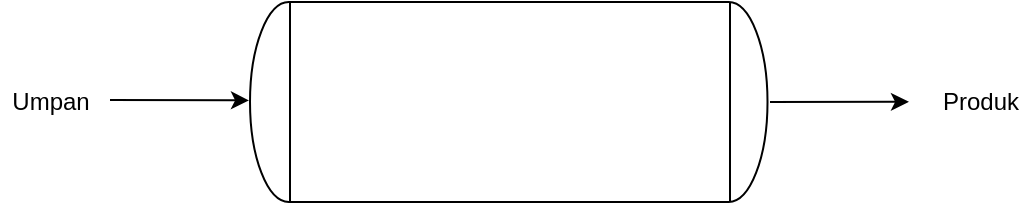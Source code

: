 <mxfile version="17.4.0" type="device"><diagram id="iEBZaaFLhpkDuXDW4NYA" name="Page-1"><mxGraphModel dx="730" dy="308" grid="1" gridSize="10" guides="1" tooltips="1" connect="1" arrows="1" fold="1" page="1" pageScale="1" pageWidth="4681" pageHeight="3300" math="0" shadow="0"><root><mxCell id="0"/><mxCell id="1" parent="0"/><mxCell id="e8UfHREfHnLkGrR9sAVQ-1" value="" style="shape=mxgraph.pid.vessels.pressurized_vessel;html=1;pointerEvents=1;align=center;verticalLabelPosition=bottom;verticalAlign=top;dashed=0;rotation=90;fillColor=none;" vertex="1" parent="1"><mxGeometry x="629.38" y="150.63" width="100" height="258.75" as="geometry"/></mxCell><mxCell id="e8UfHREfHnLkGrR9sAVQ-4" value="" style="endArrow=none;html=1;rounded=0;fillColor=none;" edge="1" parent="1"><mxGeometry width="50" height="50" relative="1" as="geometry"><mxPoint x="790" y="330" as="sourcePoint"/><mxPoint x="790" y="230" as="targetPoint"/></mxGeometry></mxCell><mxCell id="e8UfHREfHnLkGrR9sAVQ-5" value="" style="endArrow=none;html=1;rounded=0;fillColor=none;" edge="1" parent="1"><mxGeometry width="50" height="50" relative="1" as="geometry"><mxPoint x="570" y="330" as="sourcePoint"/><mxPoint x="570" y="230" as="targetPoint"/></mxGeometry></mxCell><mxCell id="e8UfHREfHnLkGrR9sAVQ-6" value="" style="endArrow=classic;html=1;rounded=0;fillColor=none;entryX=0.492;entryY=1.002;entryDx=0;entryDy=0;entryPerimeter=0;" edge="1" parent="1" target="e8UfHREfHnLkGrR9sAVQ-1"><mxGeometry width="50" height="50" relative="1" as="geometry"><mxPoint x="480" y="279" as="sourcePoint"/><mxPoint x="640" y="250" as="targetPoint"/></mxGeometry></mxCell><mxCell id="e8UfHREfHnLkGrR9sAVQ-7" value="" style="endArrow=classic;html=1;rounded=0;fillColor=none;entryX=0.492;entryY=1.002;entryDx=0;entryDy=0;entryPerimeter=0;" edge="1" parent="1"><mxGeometry width="50" height="50" relative="1" as="geometry"><mxPoint x="810" y="280" as="sourcePoint"/><mxPoint x="879.487" y="279.925" as="targetPoint"/></mxGeometry></mxCell><mxCell id="e8UfHREfHnLkGrR9sAVQ-8" value="Umpan" style="text;html=1;align=center;verticalAlign=middle;resizable=0;points=[];autosize=1;strokeColor=none;fillColor=none;" vertex="1" parent="1"><mxGeometry x="425" y="270" width="50" height="20" as="geometry"/></mxCell><mxCell id="e8UfHREfHnLkGrR9sAVQ-9" value="Produk" style="text;html=1;align=center;verticalAlign=middle;resizable=0;points=[];autosize=1;strokeColor=none;fillColor=none;" vertex="1" parent="1"><mxGeometry x="890" y="270" width="50" height="20" as="geometry"/></mxCell></root></mxGraphModel></diagram></mxfile>